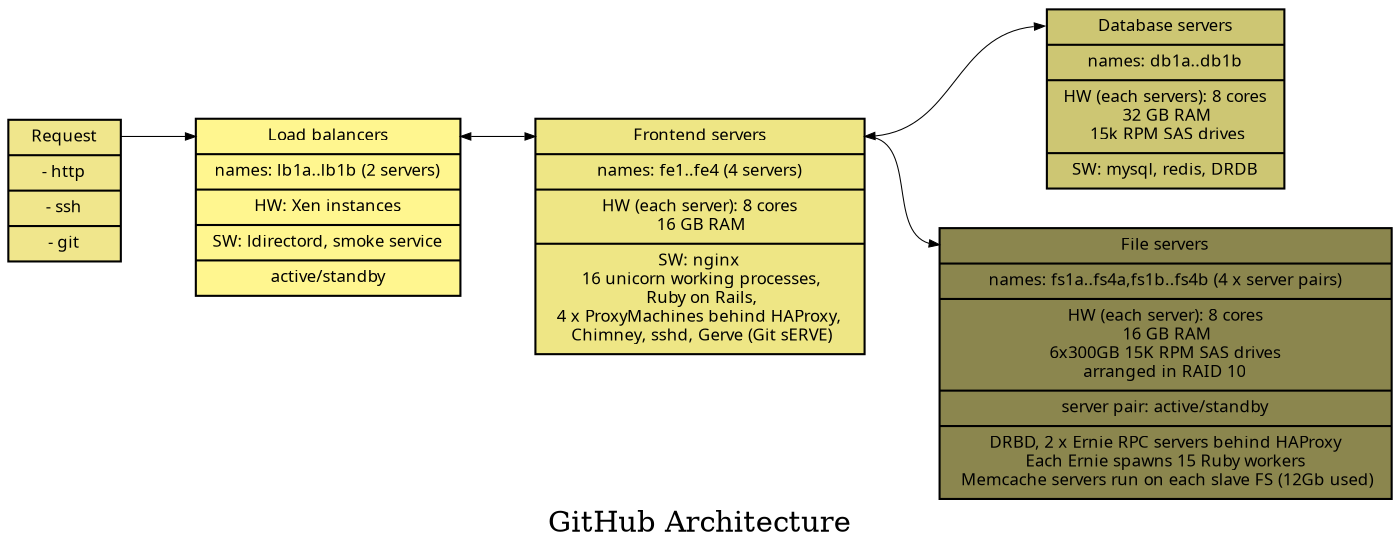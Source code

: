//
// dot -T png github_architecture.gv -o github_architecture.png && eog github_architecture.png
//
digraph GitHubArchitecture {

    
    graph [ rankdir = "LR"];
    label="GitHub Architecture";
    node [shape=record,fontname=Verdana,fontsize=8,style=filled,fillcolor=khaki];
    edge [arrowsize=0.5,fontname=Verdana,fontsize=8,penwidth=.5];

    // Nodes
    request [
        label="<title> Request |\
               <http> - http | <ssh> - ssh | <git> - git"
    ];
    
    lb1a_1b [ 
        label="<title> Load balancers |\
               <servers> names: lb1a..lb1b (2 servers) |\
               <hw> HW: Xen instances |\
               <sw> SW: ldirectord, smoke service |\
               active/standby",
        fillcolor=khaki1 
    ];

    fe1_4 [
        label="<title> Frontend servers |\
               <servers> names: fe1..fe4 (4 servers)|\
               <hw> HW (each server): 8 cores\n 16 GB RAM |\
               <sw> SW: nginx\n 16 unicorn working processes,\n \
               Ruby on Rails,\n 4 x ProxyMachines behind HAProxy, \n\
               Chimney, sshd, Gerve (Git sERVE)",
        fillcolor=khaki2            
    ];

    db1a_1b [
        label="<title> Database servers |\
               <servers> names: db1a..db1b |\
               <hw> HW (each servers): 8 cores\n 32 GB RAM\n 15k RPM SAS drives |\
               <sw> SW: mysql, redis, DRDB",
        fillcolor=khaki3
    ];

    fs1a_4b [
        label="<title> File servers  |\
               <servers> names: fs1a..fs4a,fs1b..fs4b (4 x server pairs) |\
               <hw> HW (each server): 8 cores\n 16 GB RAM\n 6x300GB 15K RPM SAS \
                    drives \narranged in RAID 10\n |\
                    server pair: active/standby |\
               <sw> DRBD, 2 x Ernie RPC servers behind HAProxy\n\
               Each Ernie spawns 15 Ruby workers \n\
               Memcache servers run on each slave FS (12Gb used)",
        fillcolor=khaki4
    ];
    
    // Links
    request:title -> lb1a_1b:title;
    lb1a_1b:title -> fe1_4:title [dir=both];
    fe1_4:title -> db1a_1b:title [dir=both];
    fe1_4:title -> fs1a_4b:title;

}


